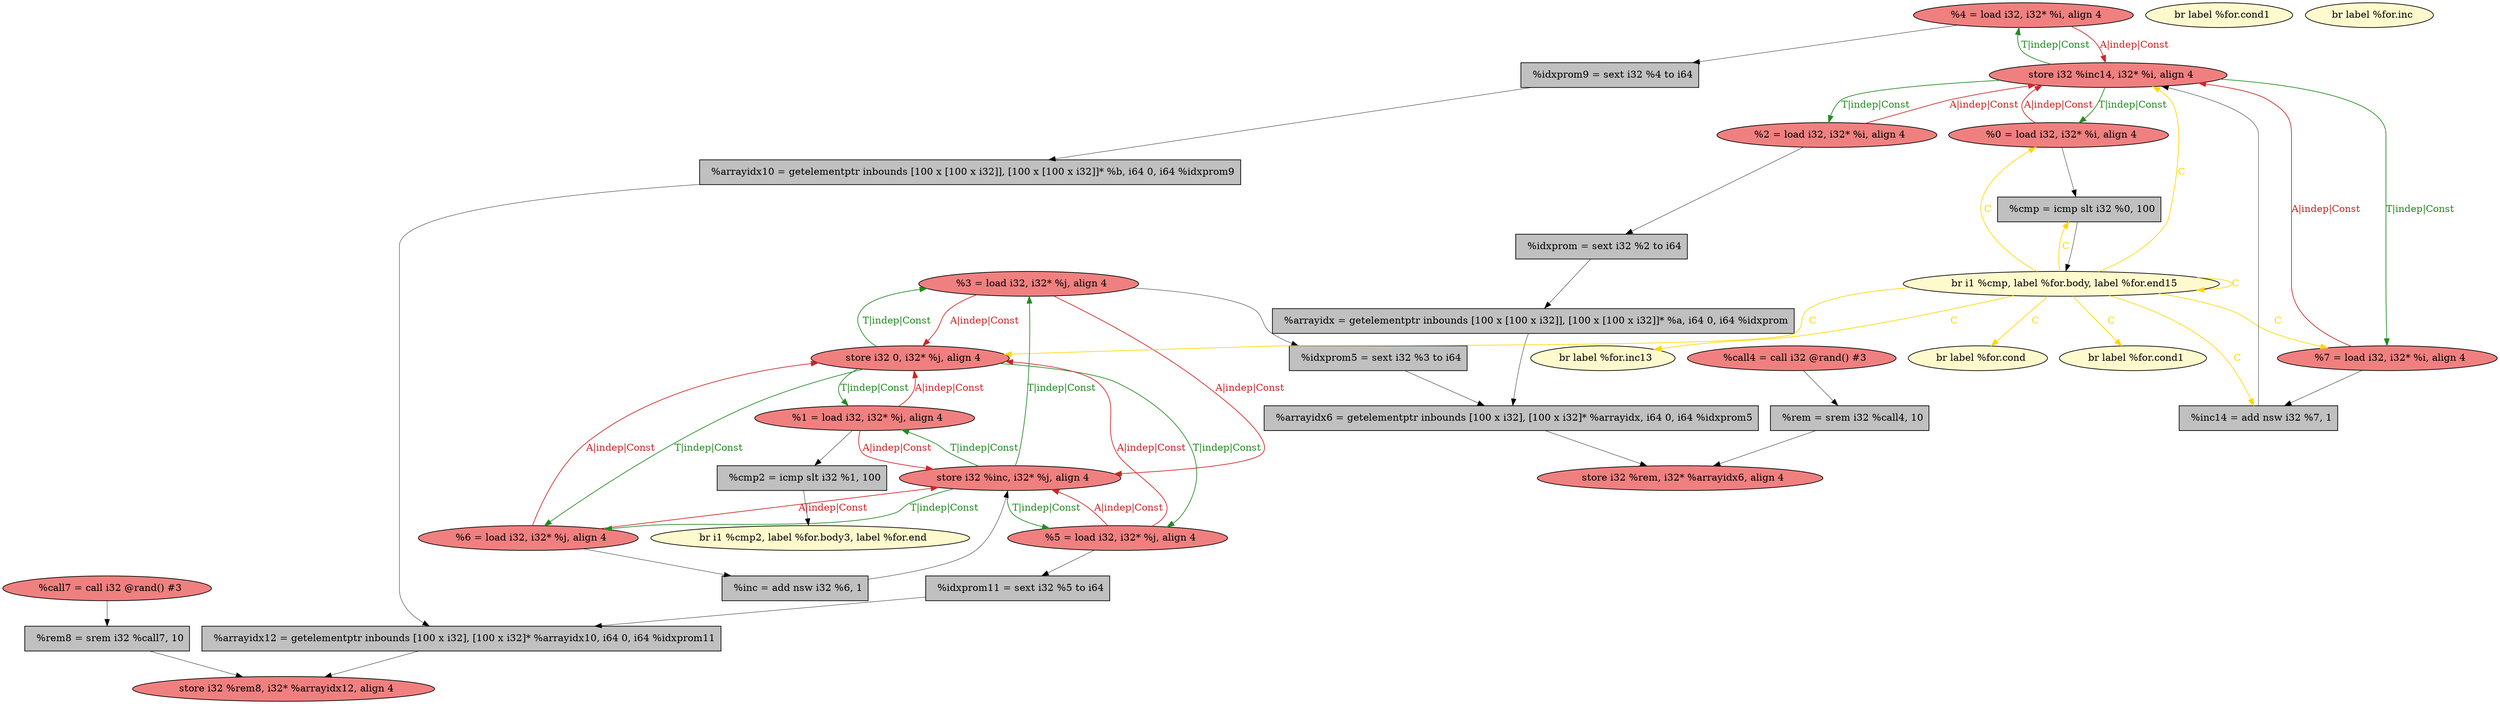 
digraph G {


node581 [fillcolor=lightcoral,label="  %3 = load i32, i32* %j, align 4",shape=ellipse,style=filled ]
node580 [fillcolor=lightcoral,label="  store i32 %rem8, i32* %arrayidx12, align 4",shape=ellipse,style=filled ]
node576 [fillcolor=grey,label="  %arrayidx10 = getelementptr inbounds [100 x [100 x i32]], [100 x [100 x i32]]* %b, i64 0, i64 %idxprom9",shape=rectangle,style=filled ]
node573 [fillcolor=lightcoral,label="  %0 = load i32, i32* %i, align 4",shape=ellipse,style=filled ]
node572 [fillcolor=lightcoral,label="  store i32 0, i32* %j, align 4",shape=ellipse,style=filled ]
node588 [fillcolor=lemonchiffon,label="  br label %for.cond1",shape=ellipse,style=filled ]
node587 [fillcolor=grey,label="  %arrayidx = getelementptr inbounds [100 x [100 x i32]], [100 x [100 x i32]]* %a, i64 0, i64 %idxprom",shape=rectangle,style=filled ]
node571 [fillcolor=lightcoral,label="  %6 = load i32, i32* %j, align 4",shape=ellipse,style=filled ]
node585 [fillcolor=lemonchiffon,label="  br i1 %cmp2, label %for.body3, label %for.end",shape=ellipse,style=filled ]
node570 [fillcolor=grey,label="  %idxprom11 = sext i32 %5 to i64",shape=rectangle,style=filled ]
node589 [fillcolor=lemonchiffon,label="  br i1 %cmp, label %for.body, label %for.end15",shape=ellipse,style=filled ]
node586 [fillcolor=grey,label="  %rem8 = srem i32 %call7, 10",shape=rectangle,style=filled ]
node579 [fillcolor=grey,label="  %idxprom9 = sext i32 %4 to i64",shape=rectangle,style=filled ]
node559 [fillcolor=lightcoral,label="  store i32 %inc14, i32* %i, align 4",shape=ellipse,style=filled ]
node575 [fillcolor=grey,label="  %idxprom5 = sext i32 %3 to i64",shape=rectangle,style=filled ]
node564 [fillcolor=lemonchiffon,label="  br label %for.inc13",shape=ellipse,style=filled ]
node583 [fillcolor=lightcoral,label="  %call7 = call i32 @rand() #3",shape=ellipse,style=filled ]
node577 [fillcolor=lightcoral,label="  %5 = load i32, i32* %j, align 4",shape=ellipse,style=filled ]
node558 [fillcolor=lemonchiffon,label="  br label %for.cond1",shape=ellipse,style=filled ]
node563 [fillcolor=lightcoral,label="  %7 = load i32, i32* %i, align 4",shape=ellipse,style=filled ]
node568 [fillcolor=grey,label="  %arrayidx6 = getelementptr inbounds [100 x i32], [100 x i32]* %arrayidx, i64 0, i64 %idxprom5",shape=rectangle,style=filled ]
node554 [fillcolor=lightcoral,label="  %2 = load i32, i32* %i, align 4",shape=ellipse,style=filled ]
node556 [fillcolor=lightcoral,label="  %call4 = call i32 @rand() #3",shape=ellipse,style=filled ]
node557 [fillcolor=lemonchiffon,label="  br label %for.cond",shape=ellipse,style=filled ]
node560 [fillcolor=lightcoral,label="  store i32 %inc, i32* %j, align 4",shape=ellipse,style=filled ]
node578 [fillcolor=lightcoral,label="  %1 = load i32, i32* %j, align 4",shape=ellipse,style=filled ]
node565 [fillcolor=lemonchiffon,label="  br label %for.inc",shape=ellipse,style=filled ]
node561 [fillcolor=grey,label="  %inc14 = add nsw i32 %7, 1",shape=rectangle,style=filled ]
node566 [fillcolor=grey,label="  %cmp2 = icmp slt i32 %1, 100",shape=rectangle,style=filled ]
node582 [fillcolor=grey,label="  %arrayidx12 = getelementptr inbounds [100 x i32], [100 x i32]* %arrayidx10, i64 0, i64 %idxprom11",shape=rectangle,style=filled ]
node562 [fillcolor=grey,label="  %inc = add nsw i32 %6, 1",shape=rectangle,style=filled ]
node584 [fillcolor=lightcoral,label="  store i32 %rem, i32* %arrayidx6, align 4",shape=ellipse,style=filled ]
node574 [fillcolor=lightcoral,label="  %4 = load i32, i32* %i, align 4",shape=ellipse,style=filled ]
node567 [fillcolor=grey,label="  %idxprom = sext i32 %2 to i64",shape=rectangle,style=filled ]
node555 [fillcolor=grey,label="  %rem = srem i32 %call4, 10",shape=rectangle,style=filled ]
node569 [fillcolor=grey,label="  %cmp = icmp slt i32 %0, 100",shape=rectangle,style=filled ]

node581->node572 [style=solid,color=firebrick3,label="A|indep|Const",penwidth=1.0,fontcolor=firebrick3 ]
node555->node584 [style=solid,color=black,label="",penwidth=0.5,fontcolor=black ]
node572->node571 [style=solid,color=forestgreen,label="T|indep|Const",penwidth=1.0,fontcolor=forestgreen ]
node571->node572 [style=solid,color=firebrick3,label="A|indep|Const",penwidth=1.0,fontcolor=firebrick3 ]
node589->node569 [style=solid,color=gold,label="C",penwidth=1.0,fontcolor=gold ]
node570->node582 [style=solid,color=black,label="",penwidth=0.5,fontcolor=black ]
node573->node569 [style=solid,color=black,label="",penwidth=0.5,fontcolor=black ]
node586->node580 [style=solid,color=black,label="",penwidth=0.5,fontcolor=black ]
node566->node585 [style=solid,color=black,label="",penwidth=0.5,fontcolor=black ]
node589->node563 [style=solid,color=gold,label="C",penwidth=1.0,fontcolor=gold ]
node583->node586 [style=solid,color=black,label="",penwidth=0.5,fontcolor=black ]
node560->node578 [style=solid,color=forestgreen,label="T|indep|Const",penwidth=1.0,fontcolor=forestgreen ]
node560->node577 [style=solid,color=forestgreen,label="T|indep|Const",penwidth=1.0,fontcolor=forestgreen ]
node569->node589 [style=solid,color=black,label="",penwidth=0.5,fontcolor=black ]
node560->node571 [style=solid,color=forestgreen,label="T|indep|Const",penwidth=1.0,fontcolor=forestgreen ]
node589->node559 [style=solid,color=gold,label="C",penwidth=1.0,fontcolor=gold ]
node578->node566 [style=solid,color=black,label="",penwidth=0.5,fontcolor=black ]
node563->node559 [style=solid,color=firebrick3,label="A|indep|Const",penwidth=1.0,fontcolor=firebrick3 ]
node561->node559 [style=solid,color=black,label="",penwidth=0.5,fontcolor=black ]
node572->node581 [style=solid,color=forestgreen,label="T|indep|Const",penwidth=1.0,fontcolor=forestgreen ]
node567->node587 [style=solid,color=black,label="",penwidth=0.5,fontcolor=black ]
node589->node588 [style=solid,color=gold,label="C",penwidth=1.0,fontcolor=gold ]
node574->node559 [style=solid,color=firebrick3,label="A|indep|Const",penwidth=1.0,fontcolor=firebrick3 ]
node589->node561 [style=solid,color=gold,label="C",penwidth=1.0,fontcolor=gold ]
node559->node563 [style=solid,color=forestgreen,label="T|indep|Const",penwidth=1.0,fontcolor=forestgreen ]
node571->node562 [style=solid,color=black,label="",penwidth=0.5,fontcolor=black ]
node573->node559 [style=solid,color=firebrick3,label="A|indep|Const",penwidth=1.0,fontcolor=firebrick3 ]
node589->node589 [style=solid,color=gold,label="C",penwidth=1.0,fontcolor=gold ]
node589->node572 [style=solid,color=gold,label="C",penwidth=1.0,fontcolor=gold ]
node571->node560 [style=solid,color=firebrick3,label="A|indep|Const",penwidth=1.0,fontcolor=firebrick3 ]
node559->node554 [style=solid,color=forestgreen,label="T|indep|Const",penwidth=1.0,fontcolor=forestgreen ]
node578->node572 [style=solid,color=firebrick3,label="A|indep|Const",penwidth=1.0,fontcolor=firebrick3 ]
node568->node584 [style=solid,color=black,label="",penwidth=0.5,fontcolor=black ]
node572->node577 [style=solid,color=forestgreen,label="T|indep|Const",penwidth=1.0,fontcolor=forestgreen ]
node577->node560 [style=solid,color=firebrick3,label="A|indep|Const",penwidth=1.0,fontcolor=firebrick3 ]
node572->node578 [style=solid,color=forestgreen,label="T|indep|Const",penwidth=1.0,fontcolor=forestgreen ]
node589->node573 [style=solid,color=gold,label="C",penwidth=1.0,fontcolor=gold ]
node589->node564 [style=solid,color=gold,label="C",penwidth=1.0,fontcolor=gold ]
node559->node573 [style=solid,color=forestgreen,label="T|indep|Const",penwidth=1.0,fontcolor=forestgreen ]
node577->node572 [style=solid,color=firebrick3,label="A|indep|Const",penwidth=1.0,fontcolor=firebrick3 ]
node554->node559 [style=solid,color=firebrick3,label="A|indep|Const",penwidth=1.0,fontcolor=firebrick3 ]
node582->node580 [style=solid,color=black,label="",penwidth=0.5,fontcolor=black ]
node581->node575 [style=solid,color=black,label="",penwidth=0.5,fontcolor=black ]
node589->node557 [style=solid,color=gold,label="C",penwidth=1.0,fontcolor=gold ]
node576->node582 [style=solid,color=black,label="",penwidth=0.5,fontcolor=black ]
node578->node560 [style=solid,color=firebrick3,label="A|indep|Const",penwidth=1.0,fontcolor=firebrick3 ]
node577->node570 [style=solid,color=black,label="",penwidth=0.5,fontcolor=black ]
node587->node568 [style=solid,color=black,label="",penwidth=0.5,fontcolor=black ]
node575->node568 [style=solid,color=black,label="",penwidth=0.5,fontcolor=black ]
node574->node579 [style=solid,color=black,label="",penwidth=0.5,fontcolor=black ]
node579->node576 [style=solid,color=black,label="",penwidth=0.5,fontcolor=black ]
node581->node560 [style=solid,color=firebrick3,label="A|indep|Const",penwidth=1.0,fontcolor=firebrick3 ]
node559->node574 [style=solid,color=forestgreen,label="T|indep|Const",penwidth=1.0,fontcolor=forestgreen ]
node560->node581 [style=solid,color=forestgreen,label="T|indep|Const",penwidth=1.0,fontcolor=forestgreen ]
node554->node567 [style=solid,color=black,label="",penwidth=0.5,fontcolor=black ]
node562->node560 [style=solid,color=black,label="",penwidth=0.5,fontcolor=black ]
node556->node555 [style=solid,color=black,label="",penwidth=0.5,fontcolor=black ]
node563->node561 [style=solid,color=black,label="",penwidth=0.5,fontcolor=black ]


}

